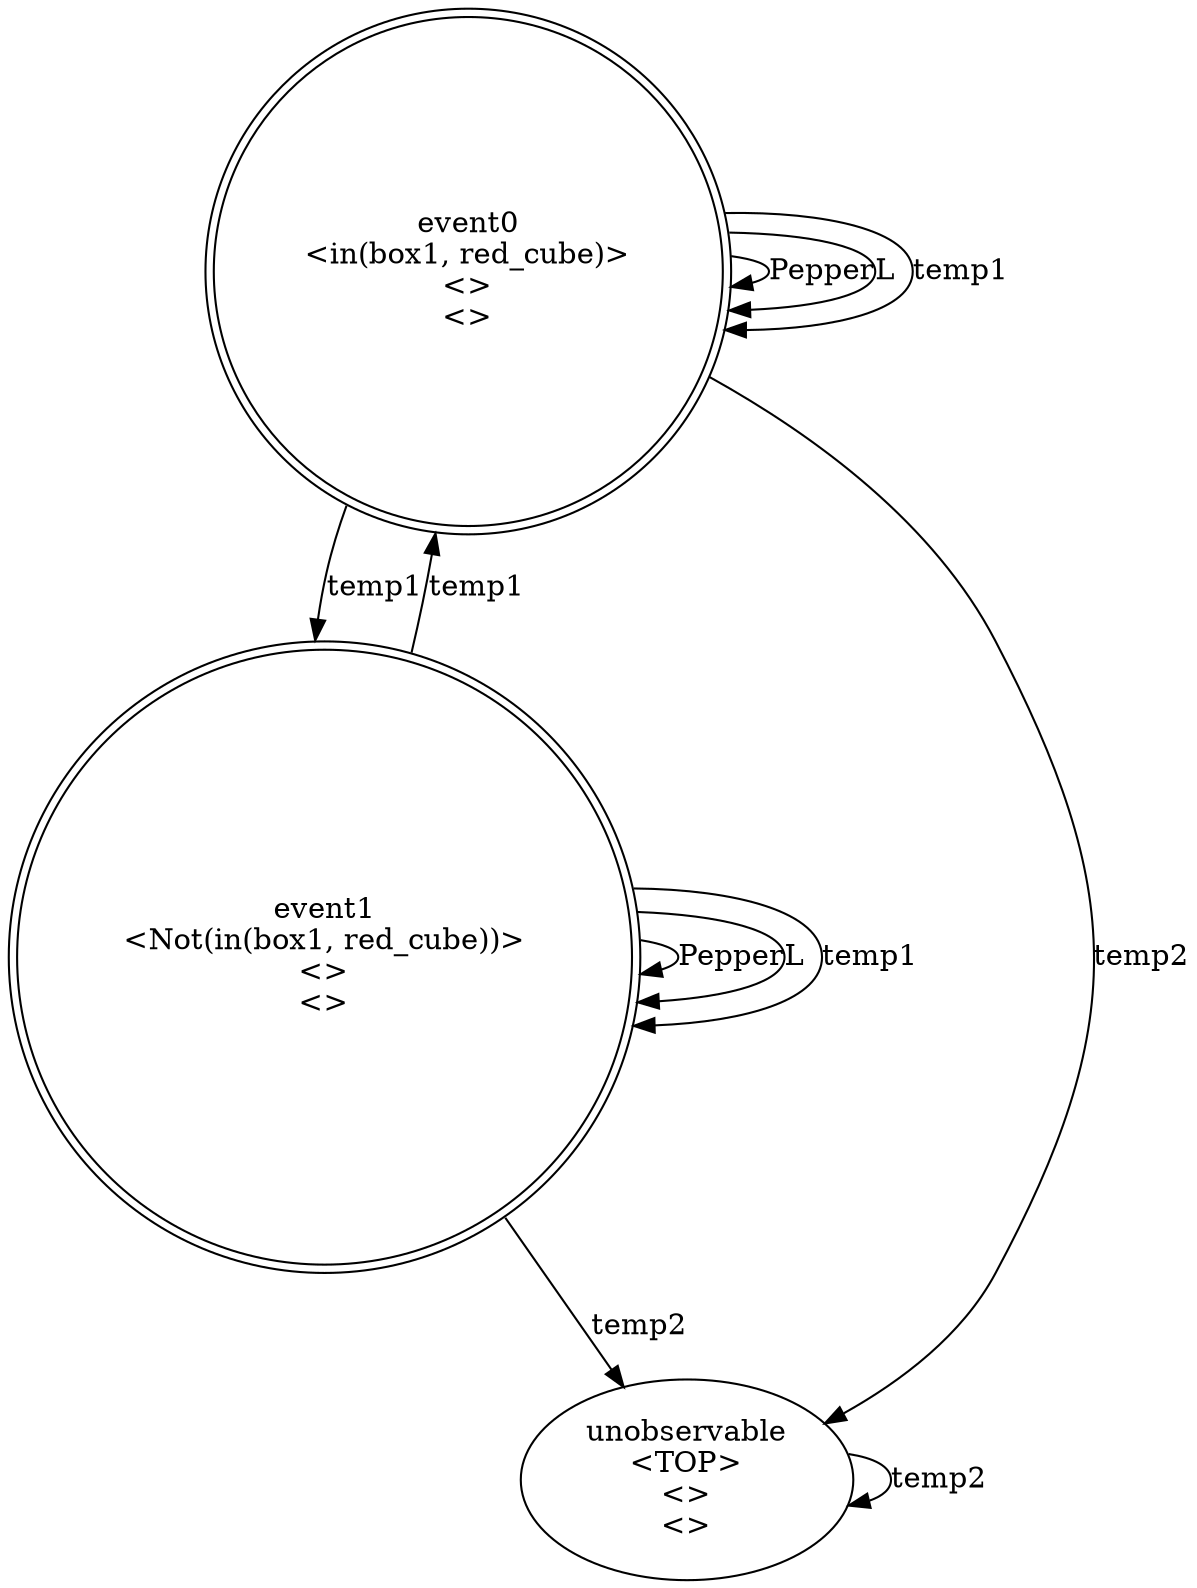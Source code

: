 digraph G {
s0[label="event0
<in(box1, red_cube)>
<>
<>", shape=doublecircle];
s1[label="event1
<Not(in(box1, red_cube))>
<>
<>", shape=doublecircle];
s2[label="unobservable
<TOP>
<>
<>"];
s0 -> s0[label="Pepper"];
s1 -> s1[label="Pepper"];
s0 -> s0[label="L"];
s1 -> s1[label="L"];
s0 -> s0[label="temp1"];
s0 -> s1[label="temp1"];
s1 -> s0[label="temp1"];
s1 -> s1[label="temp1"];
s0 -> s2[label="temp2"];
s1 -> s2[label="temp2"];
s2 -> s2[label="temp2"];
}